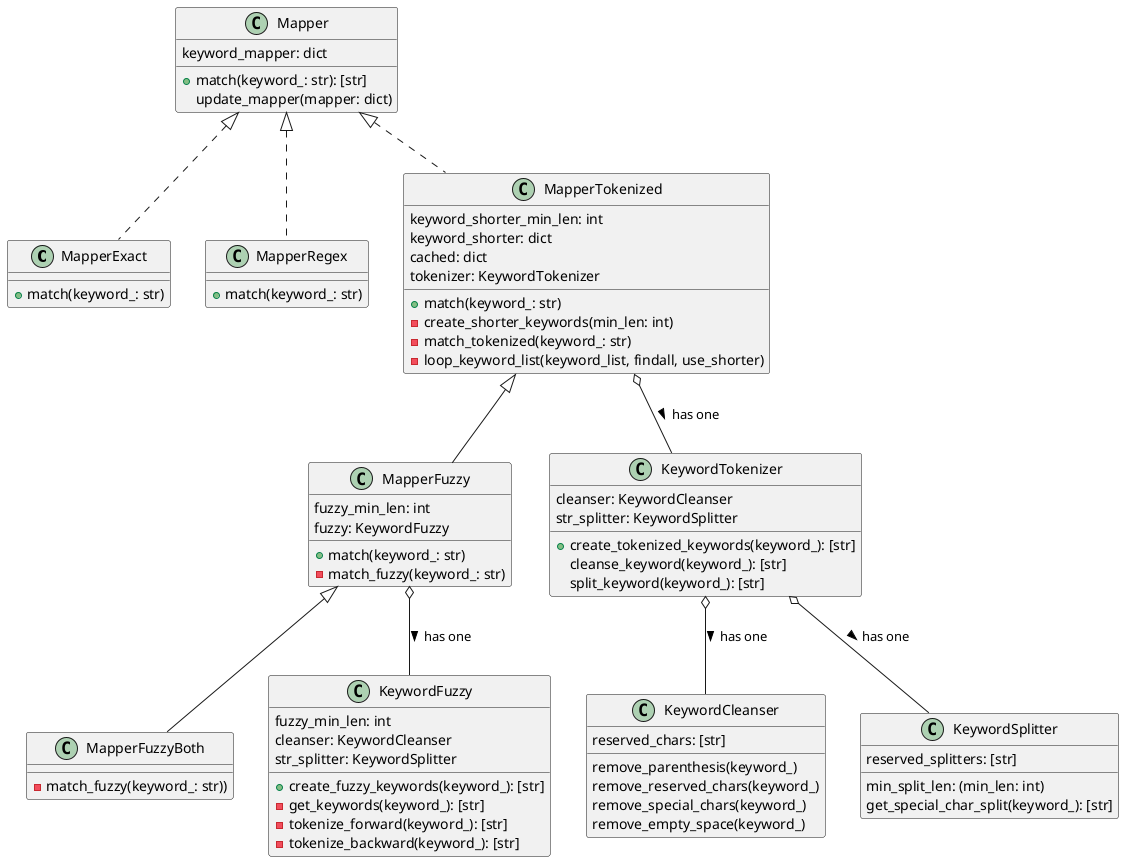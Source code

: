 @startuml
class MapperExact implements Mapper
class MapperRegex implements Mapper
class MapperTokenized implements Mapper
class MapperFuzzy extends MapperTokenized
class MapperFuzzyBoth extends MapperFuzzy

MapperTokenized o-- KeywordTokenizer : has one >
MapperFuzzy o-- KeywordFuzzy : has one >
KeywordTokenizer o-- KeywordCleanser: has one >
KeywordTokenizer o-- KeywordSplitter: has one >


class Mapper {
keyword_mapper: dict
+ match(keyword_: str): [str]
update_mapper(mapper: dict)
}

class MapperExact{
+ match(keyword_: str)
}

class MapperRegex{
+ match(keyword_: str)
}

class MapperTokenized{
keyword_shorter_min_len: int
keyword_shorter: dict
cached: dict
tokenizer: KeywordTokenizer

+ match(keyword_: str)
- create_shorter_keywords(min_len: int)
- match_tokenized(keyword_: str)
- loop_keyword_list(keyword_list, findall, use_shorter)
}

class MapperFuzzy{
fuzzy_min_len: int
fuzzy: KeywordFuzzy

+ match(keyword_: str)
- match_fuzzy(keyword_: str)
}

class MapperFuzzyBoth{
- match_fuzzy(keyword_: str))
}

class KeywordTokenizer{
cleanser: KeywordCleanser
str_splitter: KeywordSplitter

+ create_tokenized_keywords(keyword_): [str]
cleanse_keyword(keyword_): [str]
split_keyword(keyword_): [str]
}

class KeywordFuzzy{
fuzzy_min_len: int
cleanser: KeywordCleanser
str_splitter: KeywordSplitter

+ create_fuzzy_keywords(keyword_): [str]
- get_keywords(keyword_): [str]
- tokenize_forward(keyword_): [str]
- tokenize_backward(keyword_): [str]
}

class KeywordCleanser{
reserved_chars: [str]

remove_parenthesis(keyword_)
remove_reserved_chars(keyword_)
remove_special_chars(keyword_)
remove_empty_space(keyword_)
}

class KeywordSplitter{
reserved_splitters: [str]
min_split_len: (min_len: int)
get_special_char_split(keyword_): [str]
}

@enduml